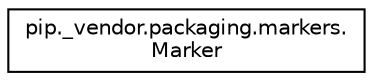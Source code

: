 digraph "Graphical Class Hierarchy"
{
 // LATEX_PDF_SIZE
  edge [fontname="Helvetica",fontsize="10",labelfontname="Helvetica",labelfontsize="10"];
  node [fontname="Helvetica",fontsize="10",shape=record];
  rankdir="LR";
  Node0 [label="pip._vendor.packaging.markers.\lMarker",height=0.2,width=0.4,color="black", fillcolor="white", style="filled",URL="$d6/db5/classpip_1_1__vendor_1_1packaging_1_1markers_1_1_marker.html",tooltip=" "];
}
